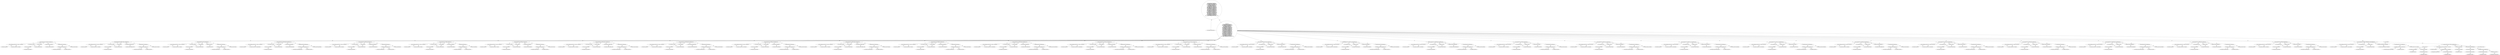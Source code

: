 digraph "HandlerFactory#?" {
0 [label="2:CtVirtualElement@HandlerFactory" shape=ellipse]
1 [label="3:CtExecutableReferenceImpl@register(<unknown>,java.lang.Class)" shape=ellipse]
2 [label="3:CtTypeReferenceImpl@null" shape=ellipse]
3 [label="3:CtTypeReferenceImpl@Class<CaseHandler>" shape=ellipse]
4 [label="3:CtVirtualElement@register" shape=ellipse]
5 [label="3:CtTypeAccessImpl@PlaceHold" shape=ellipse]
6 [label="3:CtTypeReferenceImpl@PlaceHold" shape=ellipse]
7 [label="3:CtThisAccessImpl@" shape=ellipse]
8 [label="3:CtTypeReferenceImpl@PlaceHold" shape=ellipse]
9 [label="3:CtTypeAccessImpl@CASE_GROUP" shape=ellipse]
10 [label="3:CtTypeReferenceImpl@CASE_GROUP" shape=ellipse]
11 [label="3:CtFieldReferenceImpl@CaseHandler.class" shape=ellipse]
12 [label="3:CtTypeReferenceImpl@CaseHandler" shape=ellipse]
13 [label="3:CtTypeReferenceImpl@Class" shape=ellipse]
14 [label="3:CtFieldReadImpl@CaseHandler.class" shape=ellipse]
15 [label="3:CtTypeAccessImpl@CaseHandler" shape=ellipse]
16 [label="3:CtInvocationImpl@register(CASE_GROUP, CaseHandler.class)" shape=ellipse]
17 [label="4:CtExecutableReferenceImpl@register(<unknown>,java.lang.Class)" shape=ellipse]
18 [label="4:CtTypeReferenceImpl@null" shape=ellipse]
19 [label="4:CtTypeReferenceImpl@Class<SwitchHandler>" shape=ellipse]
20 [label="4:CtVirtualElement@register" shape=ellipse]
21 [label="4:CtTypeAccessImpl@PlaceHold" shape=ellipse]
22 [label="4:CtTypeReferenceImpl@PlaceHold" shape=ellipse]
23 [label="4:CtThisAccessImpl@" shape=ellipse]
24 [label="4:CtTypeReferenceImpl@PlaceHold" shape=ellipse]
25 [label="4:CtTypeAccessImpl@LITERAL_SWITCH" shape=ellipse]
26 [label="4:CtTypeReferenceImpl@LITERAL_SWITCH" shape=ellipse]
27 [label="4:CtFieldReferenceImpl@SwitchHandler.class" shape=ellipse]
28 [label="4:CtTypeReferenceImpl@SwitchHandler" shape=ellipse]
29 [label="4:CtTypeReferenceImpl@Class" shape=ellipse]
30 [label="4:CtFieldReadImpl@SwitchHandler.class" shape=ellipse]
31 [label="4:CtTypeAccessImpl@SwitchHandler" shape=ellipse]
32 [label="4:CtInvocationImpl@register(LITERAL_SWITCH, SwitchHandler.class)" shape=ellipse]
33 [label="5:CtExecutableReferenceImpl@register(<unknown>,java.lang.Class)" shape=ellipse]
34 [label="5:CtTypeReferenceImpl@null" shape=ellipse]
35 [label="5:CtTypeReferenceImpl@Class<SlistHandler>" shape=ellipse]
36 [label="5:CtVirtualElement@register" shape=ellipse]
37 [label="5:CtTypeAccessImpl@PlaceHold" shape=ellipse]
38 [label="5:CtTypeReferenceImpl@PlaceHold" shape=ellipse]
39 [label="5:CtThisAccessImpl@" shape=ellipse]
40 [label="5:CtTypeReferenceImpl@PlaceHold" shape=ellipse]
41 [label="5:CtTypeAccessImpl@SLIST" shape=ellipse]
42 [label="5:CtTypeReferenceImpl@SLIST" shape=ellipse]
43 [label="5:CtFieldReferenceImpl@SlistHandler.class" shape=ellipse]
44 [label="5:CtTypeReferenceImpl@SlistHandler" shape=ellipse]
45 [label="5:CtTypeReferenceImpl@Class" shape=ellipse]
46 [label="5:CtFieldReadImpl@SlistHandler.class" shape=ellipse]
47 [label="5:CtTypeAccessImpl@SlistHandler" shape=ellipse]
48 [label="5:CtInvocationImpl@register(SLIST, SlistHandler.class)" shape=ellipse]
49 [label="6:CtExecutableReferenceImpl@register(<unknown>,java.lang.Class)" shape=ellipse]
50 [label="6:CtTypeReferenceImpl@null" shape=ellipse]
51 [label="6:CtTypeReferenceImpl@Class<PackageDefHandler>" shape=ellipse]
52 [label="6:CtVirtualElement@register" shape=ellipse]
53 [label="6:CtTypeAccessImpl@PlaceHold" shape=ellipse]
54 [label="6:CtTypeReferenceImpl@PlaceHold" shape=ellipse]
55 [label="6:CtThisAccessImpl@" shape=ellipse]
56 [label="6:CtTypeReferenceImpl@PlaceHold" shape=ellipse]
57 [label="6:CtTypeAccessImpl@PACKAGE_DEF" shape=ellipse]
58 [label="6:CtTypeReferenceImpl@PACKAGE_DEF" shape=ellipse]
59 [label="6:CtFieldReferenceImpl@PackageDefHandler.class" shape=ellipse]
60 [label="6:CtTypeReferenceImpl@PackageDefHandler" shape=ellipse]
61 [label="6:CtTypeReferenceImpl@Class" shape=ellipse]
62 [label="6:CtFieldReadImpl@PackageDefHandler.class" shape=ellipse]
63 [label="6:CtTypeAccessImpl@PackageDefHandler" shape=ellipse]
64 [label="6:CtInvocationImpl@register(PACKAGE_DEF, PackageDefHandler.class)" shape=ellipse]
65 [label="7:CtExecutableReferenceImpl@register(<unknown>,java.lang.Class)" shape=ellipse]
66 [label="7:CtTypeReferenceImpl@null" shape=ellipse]
67 [label="7:CtTypeReferenceImpl@Class<ElseHandler>" shape=ellipse]
68 [label="7:CtVirtualElement@register" shape=ellipse]
69 [label="7:CtTypeAccessImpl@PlaceHold" shape=ellipse]
70 [label="7:CtTypeReferenceImpl@PlaceHold" shape=ellipse]
71 [label="7:CtThisAccessImpl@" shape=ellipse]
72 [label="7:CtTypeReferenceImpl@PlaceHold" shape=ellipse]
73 [label="7:CtTypeAccessImpl@LITERAL_ELSE" shape=ellipse]
74 [label="7:CtTypeReferenceImpl@LITERAL_ELSE" shape=ellipse]
75 [label="7:CtFieldReferenceImpl@ElseHandler.class" shape=ellipse]
76 [label="7:CtTypeReferenceImpl@ElseHandler" shape=ellipse]
77 [label="7:CtTypeReferenceImpl@Class" shape=ellipse]
78 [label="7:CtFieldReadImpl@ElseHandler.class" shape=ellipse]
79 [label="7:CtTypeAccessImpl@ElseHandler" shape=ellipse]
80 [label="7:CtInvocationImpl@register(LITERAL_ELSE, ElseHandler.class)" shape=ellipse]
81 [label="8:CtExecutableReferenceImpl@register(<unknown>,java.lang.Class)" shape=ellipse]
82 [label="8:CtTypeReferenceImpl@null" shape=ellipse]
83 [label="8:CtTypeReferenceImpl@Class<IfHandler>" shape=ellipse]
84 [label="8:CtVirtualElement@register" shape=ellipse]
85 [label="8:CtTypeAccessImpl@PlaceHold" shape=ellipse]
86 [label="8:CtTypeReferenceImpl@PlaceHold" shape=ellipse]
87 [label="8:CtThisAccessImpl@" shape=ellipse]
88 [label="8:CtTypeReferenceImpl@PlaceHold" shape=ellipse]
89 [label="8:CtTypeAccessImpl@LITERAL_IF" shape=ellipse]
90 [label="8:CtTypeReferenceImpl@LITERAL_IF" shape=ellipse]
91 [label="8:CtFieldReferenceImpl@IfHandler.class" shape=ellipse]
92 [label="8:CtTypeReferenceImpl@IfHandler" shape=ellipse]
93 [label="8:CtTypeReferenceImpl@Class" shape=ellipse]
94 [label="8:CtFieldReadImpl@IfHandler.class" shape=ellipse]
95 [label="8:CtTypeAccessImpl@IfHandler" shape=ellipse]
96 [label="8:CtInvocationImpl@register(LITERAL_IF, IfHandler.class)" shape=ellipse]
97 [label="9:CtExecutableReferenceImpl@register(<unknown>,java.lang.Class)" shape=ellipse]
98 [label="9:CtTypeReferenceImpl@null" shape=ellipse]
99 [label="9:CtTypeReferenceImpl@Class<TryHandler>" shape=ellipse]
100 [label="9:CtVirtualElement@register" shape=ellipse]
101 [label="9:CtTypeAccessImpl@PlaceHold" shape=ellipse]
102 [label="9:CtTypeReferenceImpl@PlaceHold" shape=ellipse]
103 [label="9:CtThisAccessImpl@" shape=ellipse]
104 [label="9:CtTypeReferenceImpl@PlaceHold" shape=ellipse]
105 [label="9:CtTypeAccessImpl@LITERAL_TRY" shape=ellipse]
106 [label="9:CtTypeReferenceImpl@LITERAL_TRY" shape=ellipse]
107 [label="9:CtFieldReferenceImpl@TryHandler.class" shape=ellipse]
108 [label="9:CtTypeReferenceImpl@TryHandler" shape=ellipse]
109 [label="9:CtTypeReferenceImpl@Class" shape=ellipse]
110 [label="9:CtFieldReadImpl@TryHandler.class" shape=ellipse]
111 [label="9:CtTypeAccessImpl@TryHandler" shape=ellipse]
112 [label="9:CtInvocationImpl@register(LITERAL_TRY, TryHandler.class)" shape=ellipse]
113 [label="10:CtExecutableReferenceImpl@register(<unknown>,java.lang.Class)" shape=ellipse]
114 [label="10:CtTypeReferenceImpl@null" shape=ellipse]
115 [label="10:CtTypeReferenceImpl@Class<CatchHandler>" shape=ellipse]
116 [label="10:CtVirtualElement@register" shape=ellipse]
117 [label="10:CtTypeAccessImpl@PlaceHold" shape=ellipse]
118 [label="10:CtTypeReferenceImpl@PlaceHold" shape=ellipse]
119 [label="10:CtThisAccessImpl@" shape=ellipse]
120 [label="10:CtTypeReferenceImpl@PlaceHold" shape=ellipse]
121 [label="10:CtTypeAccessImpl@LITERAL_CATCH" shape=ellipse]
122 [label="10:CtTypeReferenceImpl@LITERAL_CATCH" shape=ellipse]
123 [label="10:CtFieldReferenceImpl@CatchHandler.class" shape=ellipse]
124 [label="10:CtTypeReferenceImpl@CatchHandler" shape=ellipse]
125 [label="10:CtTypeReferenceImpl@Class" shape=ellipse]
126 [label="10:CtFieldReadImpl@CatchHandler.class" shape=ellipse]
127 [label="10:CtTypeAccessImpl@CatchHandler" shape=ellipse]
128 [label="10:CtInvocationImpl@register(LITERAL_CATCH, CatchHandler.class)" shape=ellipse]
129 [label="11:CtExecutableReferenceImpl@register(<unknown>,java.lang.Class)" shape=ellipse]
130 [label="11:CtTypeReferenceImpl@null" shape=ellipse]
131 [label="11:CtTypeReferenceImpl@Class<FinallyHandler>" shape=ellipse]
132 [label="11:CtVirtualElement@register" shape=ellipse]
133 [label="11:CtTypeAccessImpl@PlaceHold" shape=ellipse]
134 [label="11:CtTypeReferenceImpl@PlaceHold" shape=ellipse]
135 [label="11:CtThisAccessImpl@" shape=ellipse]
136 [label="11:CtTypeReferenceImpl@PlaceHold" shape=ellipse]
137 [label="11:CtTypeAccessImpl@LITERAL_FINALLY" shape=ellipse]
138 [label="11:CtTypeReferenceImpl@LITERAL_FINALLY" shape=ellipse]
139 [label="11:CtFieldReferenceImpl@FinallyHandler.class" shape=ellipse]
140 [label="11:CtTypeReferenceImpl@FinallyHandler" shape=ellipse]
141 [label="11:CtTypeReferenceImpl@Class" shape=ellipse]
142 [label="11:CtFieldReadImpl@FinallyHandler.class" shape=ellipse]
143 [label="11:CtTypeAccessImpl@FinallyHandler" shape=ellipse]
144 [label="11:CtInvocationImpl@register(LITERAL_FINALLY, FinallyHandler.class)" shape=ellipse]
145 [label="12:CtExecutableReferenceImpl@register(<unknown>,java.lang.Class)" shape=ellipse]
146 [label="12:CtTypeReferenceImpl@null" shape=ellipse]
147 [label="12:CtTypeReferenceImpl@Class<DoWhileHandler>" shape=ellipse]
148 [label="12:CtVirtualElement@register" shape=ellipse]
149 [label="12:CtTypeAccessImpl@PlaceHold" shape=ellipse]
150 [label="12:CtTypeReferenceImpl@PlaceHold" shape=ellipse]
151 [label="12:CtThisAccessImpl@" shape=ellipse]
152 [label="12:CtTypeReferenceImpl@PlaceHold" shape=ellipse]
153 [label="12:CtTypeAccessImpl@LITERAL_DO" shape=ellipse]
154 [label="12:CtTypeReferenceImpl@LITERAL_DO" shape=ellipse]
155 [label="12:CtFieldReferenceImpl@DoWhileHandler.class" shape=ellipse]
156 [label="12:CtTypeReferenceImpl@DoWhileHandler" shape=ellipse]
157 [label="12:CtTypeReferenceImpl@Class" shape=ellipse]
158 [label="12:CtFieldReadImpl@DoWhileHandler.class" shape=ellipse]
159 [label="12:CtTypeAccessImpl@DoWhileHandler" shape=ellipse]
160 [label="12:CtInvocationImpl@register(LITERAL_DO, DoWhileHandler.class)" shape=ellipse]
161 [label="13:CtExecutableReferenceImpl@register(<unknown>,java.lang.Class)" shape=ellipse]
162 [label="13:CtTypeReferenceImpl@null" shape=ellipse]
163 [label="13:CtTypeReferenceImpl@Class<WhileHandler>" shape=ellipse]
164 [label="13:CtVirtualElement@register" shape=ellipse]
165 [label="13:CtTypeAccessImpl@PlaceHold" shape=ellipse]
166 [label="13:CtTypeReferenceImpl@PlaceHold" shape=ellipse]
167 [label="13:CtThisAccessImpl@" shape=ellipse]
168 [label="13:CtTypeReferenceImpl@PlaceHold" shape=ellipse]
169 [label="13:CtTypeAccessImpl@LITERAL_WHILE" shape=ellipse]
170 [label="13:CtTypeReferenceImpl@LITERAL_WHILE" shape=ellipse]
171 [label="13:CtFieldReferenceImpl@WhileHandler.class" shape=ellipse]
172 [label="13:CtTypeReferenceImpl@WhileHandler" shape=ellipse]
173 [label="13:CtTypeReferenceImpl@Class" shape=ellipse]
174 [label="13:CtFieldReadImpl@WhileHandler.class" shape=ellipse]
175 [label="13:CtTypeAccessImpl@WhileHandler" shape=ellipse]
176 [label="13:CtInvocationImpl@register(LITERAL_WHILE, WhileHandler.class)" shape=ellipse]
177 [label="14:CtExecutableReferenceImpl@register(<unknown>,java.lang.Class)" shape=ellipse]
178 [label="14:CtTypeReferenceImpl@null" shape=ellipse]
179 [label="14:CtTypeReferenceImpl@Class<ForHandler>" shape=ellipse]
180 [label="14:CtVirtualElement@register" shape=ellipse]
181 [label="14:CtTypeAccessImpl@PlaceHold" shape=ellipse]
182 [label="14:CtTypeReferenceImpl@PlaceHold" shape=ellipse]
183 [label="14:CtThisAccessImpl@" shape=ellipse]
184 [label="14:CtTypeReferenceImpl@PlaceHold" shape=ellipse]
185 [label="14:CtTypeAccessImpl@LITERAL_FOR" shape=ellipse]
186 [label="14:CtTypeReferenceImpl@LITERAL_FOR" shape=ellipse]
187 [label="14:CtFieldReferenceImpl@ForHandler.class" shape=ellipse]
188 [label="14:CtTypeReferenceImpl@ForHandler" shape=ellipse]
189 [label="14:CtTypeReferenceImpl@Class" shape=ellipse]
190 [label="14:CtFieldReadImpl@ForHandler.class" shape=ellipse]
191 [label="14:CtTypeAccessImpl@ForHandler" shape=ellipse]
192 [label="14:CtInvocationImpl@register(LITERAL_FOR, ForHandler.class)" shape=ellipse]
193 [label="15:CtExecutableReferenceImpl@register(<unknown>,java.lang.Class)" shape=ellipse]
194 [label="15:CtTypeReferenceImpl@null" shape=ellipse]
195 [label="15:CtTypeReferenceImpl@Class<MethodDefHandler>" shape=ellipse]
196 [label="15:CtVirtualElement@register" shape=ellipse]
197 [label="15:CtTypeAccessImpl@PlaceHold" shape=ellipse]
198 [label="15:CtTypeReferenceImpl@PlaceHold" shape=ellipse]
199 [label="15:CtThisAccessImpl@" shape=ellipse]
200 [label="15:CtTypeReferenceImpl@PlaceHold" shape=ellipse]
201 [label="15:CtTypeAccessImpl@METHOD_DEF" shape=ellipse]
202 [label="15:CtTypeReferenceImpl@METHOD_DEF" shape=ellipse]
203 [label="15:CtFieldReferenceImpl@MethodDefHandler.class" shape=ellipse]
204 [label="15:CtTypeReferenceImpl@MethodDefHandler" shape=ellipse]
205 [label="15:CtTypeReferenceImpl@Class" shape=ellipse]
206 [label="15:CtFieldReadImpl@MethodDefHandler.class" shape=ellipse]
207 [label="15:CtTypeAccessImpl@MethodDefHandler" shape=ellipse]
208 [label="15:CtInvocationImpl@register(METHOD_DEF, MethodDefHandler.class)" shape=ellipse]
209 [label="16:CtExecutableReferenceImpl@register(<unknown>,java.lang.Class)" shape=ellipse]
210 [label="16:CtTypeReferenceImpl@null" shape=ellipse]
211 [label="16:CtTypeReferenceImpl@Class<MethodDefHandler>" shape=ellipse]
212 [label="16:CtVirtualElement@register" shape=ellipse]
213 [label="16:CtTypeAccessImpl@PlaceHold" shape=ellipse]
214 [label="16:CtTypeReferenceImpl@PlaceHold" shape=ellipse]
215 [label="16:CtThisAccessImpl@" shape=ellipse]
216 [label="16:CtTypeReferenceImpl@PlaceHold" shape=ellipse]
217 [label="16:CtTypeAccessImpl@CTOR_DEF" shape=ellipse]
218 [label="16:CtTypeReferenceImpl@CTOR_DEF" shape=ellipse]
219 [label="16:CtFieldReferenceImpl@MethodDefHandler.class" shape=ellipse]
220 [label="16:CtTypeReferenceImpl@MethodDefHandler" shape=ellipse]
221 [label="16:CtTypeReferenceImpl@Class" shape=ellipse]
222 [label="16:CtFieldReadImpl@MethodDefHandler.class" shape=ellipse]
223 [label="16:CtTypeAccessImpl@MethodDefHandler" shape=ellipse]
224 [label="16:CtInvocationImpl@register(CTOR_DEF, MethodDefHandler.class)" shape=ellipse]
225 [label="17:CtExecutableReferenceImpl@register(<unknown>,java.lang.Class)" shape=ellipse]
226 [label="17:CtTypeReferenceImpl@null" shape=ellipse]
227 [label="17:CtTypeReferenceImpl@Class<ClassDefHandler>" shape=ellipse]
228 [label="17:CtVirtualElement@register" shape=ellipse]
229 [label="17:CtTypeAccessImpl@PlaceHold" shape=ellipse]
230 [label="17:CtTypeReferenceImpl@PlaceHold" shape=ellipse]
231 [label="17:CtThisAccessImpl@" shape=ellipse]
232 [label="17:CtTypeReferenceImpl@PlaceHold" shape=ellipse]
233 [label="17:CtTypeAccessImpl@CLASS_DEF" shape=ellipse]
234 [label="17:CtTypeReferenceImpl@CLASS_DEF" shape=ellipse]
235 [label="17:CtFieldReferenceImpl@ClassDefHandler.class" shape=ellipse]
236 [label="17:CtTypeReferenceImpl@ClassDefHandler" shape=ellipse]
237 [label="17:CtTypeReferenceImpl@Class" shape=ellipse]
238 [label="17:CtFieldReadImpl@ClassDefHandler.class" shape=ellipse]
239 [label="17:CtTypeAccessImpl@ClassDefHandler" shape=ellipse]
240 [label="17:CtInvocationImpl@register(CLASS_DEF, ClassDefHandler.class)" shape=ellipse]
241 [label="18:CtExecutableReferenceImpl@register(<unknown>,java.lang.Class)" shape=ellipse]
242 [label="18:CtTypeReferenceImpl@null" shape=ellipse]
243 [label="18:CtTypeReferenceImpl@Class<ClassDefHandler>" shape=ellipse]
244 [label="18:CtVirtualElement@register" shape=ellipse]
245 [label="18:CtTypeAccessImpl@PlaceHold" shape=ellipse]
246 [label="18:CtTypeReferenceImpl@PlaceHold" shape=ellipse]
247 [label="18:CtThisAccessImpl@" shape=ellipse]
248 [label="18:CtTypeReferenceImpl@PlaceHold" shape=ellipse]
249 [label="18:CtTypeAccessImpl@ENUM_DEF" shape=ellipse]
250 [label="18:CtTypeReferenceImpl@ENUM_DEF" shape=ellipse]
251 [label="18:CtFieldReferenceImpl@ClassDefHandler.class" shape=ellipse]
252 [label="18:CtTypeReferenceImpl@ClassDefHandler" shape=ellipse]
253 [label="18:CtTypeReferenceImpl@Class" shape=ellipse]
254 [label="18:CtFieldReadImpl@ClassDefHandler.class" shape=ellipse]
255 [label="18:CtTypeAccessImpl@ClassDefHandler" shape=ellipse]
256 [label="18:CtInvocationImpl@register(ENUM_DEF, ClassDefHandler.class)" shape=ellipse]
257 [label="19:CtExecutableReferenceImpl@register(<unknown>,java.lang.Class)" shape=ellipse]
258 [label="19:CtTypeReferenceImpl@null" shape=ellipse]
259 [label="19:CtTypeReferenceImpl@Class<ObjectBlockHandler>" shape=ellipse]
260 [label="19:CtVirtualElement@register" shape=ellipse]
261 [label="19:CtTypeAccessImpl@PlaceHold" shape=ellipse]
262 [label="19:CtTypeReferenceImpl@PlaceHold" shape=ellipse]
263 [label="19:CtThisAccessImpl@" shape=ellipse]
264 [label="19:CtTypeReferenceImpl@PlaceHold" shape=ellipse]
265 [label="19:CtTypeAccessImpl@OBJBLOCK" shape=ellipse]
266 [label="19:CtTypeReferenceImpl@OBJBLOCK" shape=ellipse]
267 [label="19:CtFieldReferenceImpl@ObjectBlockHandler.class" shape=ellipse]
268 [label="19:CtTypeReferenceImpl@ObjectBlockHandler" shape=ellipse]
269 [label="19:CtTypeReferenceImpl@Class" shape=ellipse]
270 [label="19:CtFieldReadImpl@ObjectBlockHandler.class" shape=ellipse]
271 [label="19:CtTypeAccessImpl@ObjectBlockHandler" shape=ellipse]
272 [label="19:CtInvocationImpl@register(OBJBLOCK, ObjectBlockHandler.class)" shape=ellipse]
273 [label="20:CtExecutableReferenceImpl@register(<unknown>,java.lang.Class)" shape=ellipse]
274 [label="20:CtTypeReferenceImpl@null" shape=ellipse]
275 [label="20:CtTypeReferenceImpl@Class<ClassDefHandler>" shape=ellipse]
276 [label="20:CtVirtualElement@register" shape=ellipse]
277 [label="20:CtTypeAccessImpl@PlaceHold" shape=ellipse]
278 [label="20:CtTypeReferenceImpl@PlaceHold" shape=ellipse]
279 [label="20:CtThisAccessImpl@" shape=ellipse]
280 [label="20:CtTypeReferenceImpl@PlaceHold" shape=ellipse]
281 [label="20:CtTypeAccessImpl@INTERFACE_DEF" shape=ellipse]
282 [label="20:CtTypeReferenceImpl@INTERFACE_DEF" shape=ellipse]
283 [label="20:CtFieldReferenceImpl@ClassDefHandler.class" shape=ellipse]
284 [label="20:CtTypeReferenceImpl@ClassDefHandler" shape=ellipse]
285 [label="20:CtTypeReferenceImpl@Class" shape=ellipse]
286 [label="20:CtFieldReadImpl@ClassDefHandler.class" shape=ellipse]
287 [label="20:CtTypeAccessImpl@ClassDefHandler" shape=ellipse]
288 [label="20:CtInvocationImpl@register(INTERFACE_DEF, ClassDefHandler.class)" shape=ellipse]
289 [label="21:CtExecutableReferenceImpl@register(<unknown>,java.lang.Class)" shape=ellipse]
290 [label="21:CtTypeReferenceImpl@null" shape=ellipse]
291 [label="21:CtTypeReferenceImpl@Class<ImportHandler>" shape=ellipse]
292 [label="21:CtVirtualElement@register" shape=ellipse]
293 [label="21:CtTypeAccessImpl@PlaceHold" shape=ellipse]
294 [label="21:CtTypeReferenceImpl@PlaceHold" shape=ellipse]
295 [label="21:CtThisAccessImpl@" shape=ellipse]
296 [label="21:CtTypeReferenceImpl@PlaceHold" shape=ellipse]
297 [label="21:CtTypeAccessImpl@IMPORT" shape=ellipse]
298 [label="21:CtTypeReferenceImpl@IMPORT" shape=ellipse]
299 [label="21:CtFieldReferenceImpl@ImportHandler.class" shape=ellipse]
300 [label="21:CtTypeReferenceImpl@ImportHandler" shape=ellipse]
301 [label="21:CtTypeReferenceImpl@Class" shape=ellipse]
302 [label="21:CtFieldReadImpl@ImportHandler.class" shape=ellipse]
303 [label="21:CtTypeAccessImpl@ImportHandler" shape=ellipse]
304 [label="21:CtInvocationImpl@register(IMPORT, ImportHandler.class)" shape=ellipse]
305 [label="22:CtExecutableReferenceImpl@register(<unknown>,java.lang.Class)" shape=ellipse]
306 [label="22:CtTypeReferenceImpl@null" shape=ellipse]
307 [label="22:CtTypeReferenceImpl@Class<ArrayInitHandler>" shape=ellipse]
308 [label="22:CtVirtualElement@register" shape=ellipse]
309 [label="22:CtTypeAccessImpl@PlaceHold" shape=ellipse]
310 [label="22:CtTypeReferenceImpl@PlaceHold" shape=ellipse]
311 [label="22:CtThisAccessImpl@" shape=ellipse]
312 [label="22:CtTypeReferenceImpl@PlaceHold" shape=ellipse]
313 [label="22:CtTypeAccessImpl@ARRAY_INIT" shape=ellipse]
314 [label="22:CtTypeReferenceImpl@ARRAY_INIT" shape=ellipse]
315 [label="22:CtFieldReferenceImpl@ArrayInitHandler.class" shape=ellipse]
316 [label="22:CtTypeReferenceImpl@ArrayInitHandler" shape=ellipse]
317 [label="22:CtTypeReferenceImpl@Class" shape=ellipse]
318 [label="22:CtFieldReadImpl@ArrayInitHandler.class" shape=ellipse]
319 [label="22:CtTypeAccessImpl@ArrayInitHandler" shape=ellipse]
320 [label="22:CtInvocationImpl@register(ARRAY_INIT, ArrayInitHandler.class)" shape=ellipse]
321 [label="23:CtExecutableReferenceImpl@register(<unknown>,java.lang.Class)" shape=ellipse]
322 [label="23:CtTypeReferenceImpl@null" shape=ellipse]
323 [label="23:CtTypeReferenceImpl@Class<MethodCallHandler>" shape=ellipse]
324 [label="23:CtVirtualElement@register" shape=ellipse]
325 [label="23:CtTypeAccessImpl@PlaceHold" shape=ellipse]
326 [label="23:CtTypeReferenceImpl@PlaceHold" shape=ellipse]
327 [label="23:CtThisAccessImpl@" shape=ellipse]
328 [label="23:CtTypeReferenceImpl@PlaceHold" shape=ellipse]
329 [label="23:CtTypeAccessImpl@METHOD_CALL" shape=ellipse]
330 [label="23:CtTypeReferenceImpl@METHOD_CALL" shape=ellipse]
331 [label="23:CtFieldReferenceImpl@MethodCallHandler.class" shape=ellipse]
332 [label="23:CtTypeReferenceImpl@MethodCallHandler" shape=ellipse]
333 [label="23:CtTypeReferenceImpl@Class" shape=ellipse]
334 [label="23:CtFieldReadImpl@MethodCallHandler.class" shape=ellipse]
335 [label="23:CtTypeAccessImpl@MethodCallHandler" shape=ellipse]
336 [label="23:CtInvocationImpl@register(METHOD_CALL, MethodCallHandler.class)" shape=ellipse]
337 [label="24:CtExecutableReferenceImpl@register(<unknown>,java.lang.Class)" shape=ellipse]
338 [label="24:CtTypeReferenceImpl@null" shape=ellipse]
339 [label="24:CtTypeReferenceImpl@Class<MethodCallHandler>" shape=ellipse]
340 [label="24:CtVirtualElement@register" shape=ellipse]
341 [label="24:CtTypeAccessImpl@PlaceHold" shape=ellipse]
342 [label="24:CtTypeReferenceImpl@PlaceHold" shape=ellipse]
343 [label="24:CtThisAccessImpl@" shape=ellipse]
344 [label="24:CtTypeReferenceImpl@PlaceHold" shape=ellipse]
345 [label="24:CtTypeAccessImpl@CTOR_CALL" shape=ellipse]
346 [label="24:CtTypeReferenceImpl@CTOR_CALL" shape=ellipse]
347 [label="24:CtFieldReferenceImpl@MethodCallHandler.class" shape=ellipse]
348 [label="24:CtTypeReferenceImpl@MethodCallHandler" shape=ellipse]
349 [label="24:CtTypeReferenceImpl@Class" shape=ellipse]
350 [label="24:CtFieldReadImpl@MethodCallHandler.class" shape=ellipse]
351 [label="24:CtTypeAccessImpl@MethodCallHandler" shape=ellipse]
352 [label="24:CtInvocationImpl@register(CTOR_CALL, MethodCallHandler.class)" shape=ellipse]
353 [label="25:CtExecutableReferenceImpl@register(<unknown>,java.lang.Class)" shape=ellipse]
354 [label="25:CtTypeReferenceImpl@null" shape=ellipse]
355 [label="25:CtTypeReferenceImpl@Class<LabelHandler>" shape=ellipse]
356 [label="25:CtVirtualElement@register" shape=ellipse]
357 [label="25:CtTypeAccessImpl@PlaceHold" shape=ellipse]
358 [label="25:CtTypeReferenceImpl@PlaceHold" shape=ellipse]
359 [label="25:CtThisAccessImpl@" shape=ellipse]
360 [label="25:CtTypeReferenceImpl@PlaceHold" shape=ellipse]
361 [label="25:CtTypeAccessImpl@LABELED_STAT" shape=ellipse]
362 [label="25:CtTypeReferenceImpl@LABELED_STAT" shape=ellipse]
363 [label="25:CtFieldReferenceImpl@LabelHandler.class" shape=ellipse]
364 [label="25:CtTypeReferenceImpl@LabelHandler" shape=ellipse]
365 [label="25:CtTypeReferenceImpl@Class" shape=ellipse]
366 [label="25:CtFieldReadImpl@LabelHandler.class" shape=ellipse]
367 [label="25:CtTypeAccessImpl@LabelHandler" shape=ellipse]
368 [label="25:CtInvocationImpl@register(LABELED_STAT, LabelHandler.class)" shape=ellipse]
369 [label="26:CtExecutableReferenceImpl@register(<unknown>,java.lang.Class)" shape=ellipse]
370 [label="26:CtTypeReferenceImpl@null" shape=ellipse]
371 [label="26:CtTypeReferenceImpl@Class<StaticInitHandler>" shape=ellipse]
372 [label="26:CtVirtualElement@register" shape=ellipse]
373 [label="26:CtTypeAccessImpl@PlaceHold" shape=ellipse]
374 [label="26:CtTypeReferenceImpl@PlaceHold" shape=ellipse]
375 [label="26:CtThisAccessImpl@" shape=ellipse]
376 [label="26:CtTypeReferenceImpl@PlaceHold" shape=ellipse]
377 [label="26:CtTypeAccessImpl@STATIC_INIT" shape=ellipse]
378 [label="26:CtTypeReferenceImpl@STATIC_INIT" shape=ellipse]
379 [label="26:CtFieldReferenceImpl@StaticInitHandler.class" shape=ellipse]
380 [label="26:CtTypeReferenceImpl@StaticInitHandler" shape=ellipse]
381 [label="26:CtTypeReferenceImpl@Class" shape=ellipse]
382 [label="26:CtFieldReadImpl@StaticInitHandler.class" shape=ellipse]
383 [label="26:CtTypeAccessImpl@StaticInitHandler" shape=ellipse]
384 [label="26:CtInvocationImpl@register(STATIC_INIT, StaticInitHandler.class)" shape=ellipse]
385 [label="27:CtExecutableReferenceImpl@register(<unknown>,java.lang.Class)" shape=ellipse]
386 [label="27:CtTypeReferenceImpl@null" shape=ellipse]
387 [label="27:CtTypeReferenceImpl@Class<SlistHandler>" shape=ellipse]
388 [label="27:CtVirtualElement@register" shape=ellipse]
389 [label="27:CtTypeAccessImpl@PlaceHold" shape=ellipse]
390 [label="27:CtTypeReferenceImpl@PlaceHold" shape=ellipse]
391 [label="27:CtThisAccessImpl@" shape=ellipse]
392 [label="27:CtTypeReferenceImpl@PlaceHold" shape=ellipse]
393 [label="27:CtTypeAccessImpl@INSTANCE_INIT" shape=ellipse]
394 [label="27:CtTypeReferenceImpl@INSTANCE_INIT" shape=ellipse]
395 [label="27:CtFieldReferenceImpl@SlistHandler.class" shape=ellipse]
396 [label="27:CtTypeReferenceImpl@SlistHandler" shape=ellipse]
397 [label="27:CtTypeReferenceImpl@Class" shape=ellipse]
398 [label="27:CtFieldReadImpl@SlistHandler.class" shape=ellipse]
399 [label="27:CtTypeAccessImpl@SlistHandler" shape=ellipse]
400 [label="27:CtInvocationImpl@register(INSTANCE_INIT, SlistHandler.class)" shape=ellipse]
401 [label="28:CtExecutableReferenceImpl@register(<unknown>,java.lang.Class)" shape=ellipse]
402 [label="28:CtTypeReferenceImpl@null" shape=ellipse]
403 [label="28:CtTypeReferenceImpl@Class<MemberDefHandler>" shape=ellipse]
404 [label="28:CtVirtualElement@register" shape=ellipse]
405 [label="28:CtTypeAccessImpl@PlaceHold" shape=ellipse]
406 [label="28:CtTypeReferenceImpl@PlaceHold" shape=ellipse]
407 [label="28:CtThisAccessImpl@" shape=ellipse]
408 [label="28:CtTypeReferenceImpl@PlaceHold" shape=ellipse]
409 [label="28:CtTypeAccessImpl@VARIABLE_DEF" shape=ellipse]
410 [label="28:CtTypeReferenceImpl@VARIABLE_DEF" shape=ellipse]
411 [label="28:CtFieldReferenceImpl@MemberDefHandler.class" shape=ellipse]
412 [label="28:CtTypeReferenceImpl@MemberDefHandler" shape=ellipse]
413 [label="28:CtTypeReferenceImpl@Class" shape=ellipse]
414 [label="28:CtFieldReadImpl@MemberDefHandler.class" shape=ellipse]
415 [label="28:CtTypeAccessImpl@MemberDefHandler" shape=ellipse]
416 [label="28:CtInvocationImpl@register(VARIABLE_DEF, MemberDefHandler.class)" shape=ellipse]
417 [label="29:CtExecutableReferenceImpl@register(<unknown>,java.lang.Class)" shape=ellipse]
418 [label="29:CtTypeReferenceImpl@null" shape=ellipse]
419 [label="29:CtTypeReferenceImpl@Class<NewHandler>" shape=ellipse]
420 [label="29:CtVirtualElement@register" shape=ellipse]
421 [label="29:CtTypeAccessImpl@PlaceHold" shape=ellipse]
422 [label="29:CtTypeReferenceImpl@PlaceHold" shape=ellipse]
423 [label="29:CtThisAccessImpl@" shape=ellipse]
424 [label="29:CtTypeReferenceImpl@PlaceHold" shape=ellipse]
425 [label="29:CtTypeAccessImpl@LITERAL_NEW" shape=ellipse]
426 [label="29:CtTypeReferenceImpl@LITERAL_NEW" shape=ellipse]
427 [label="29:CtFieldReferenceImpl@NewHandler.class" shape=ellipse]
428 [label="29:CtTypeReferenceImpl@NewHandler" shape=ellipse]
429 [label="29:CtTypeReferenceImpl@Class" shape=ellipse]
430 [label="29:CtFieldReadImpl@NewHandler.class" shape=ellipse]
431 [label="29:CtTypeAccessImpl@NewHandler" shape=ellipse]
432 [label="29:CtInvocationImpl@register(LITERAL_NEW, NewHandler.class)" shape=ellipse]
433 [label="30:CtExecutableReferenceImpl@register(<unknown>,java.lang.Class)" shape=ellipse]
434 [label="30:CtTypeReferenceImpl@null" shape=ellipse]
435 [label="30:CtTypeReferenceImpl@Class<IndexHandler>" shape=ellipse]
436 [label="30:CtVirtualElement@register" shape=ellipse]
437 [label="30:CtTypeAccessImpl@PlaceHold" shape=ellipse]
438 [label="30:CtTypeReferenceImpl@PlaceHold" shape=ellipse]
439 [label="30:CtThisAccessImpl@" shape=ellipse]
440 [label="30:CtTypeReferenceImpl@PlaceHold" shape=ellipse]
441 [label="30:CtTypeAccessImpl@INDEX_OP" shape=ellipse]
442 [label="30:CtTypeReferenceImpl@INDEX_OP" shape=ellipse]
443 [label="30:CtFieldReferenceImpl@IndexHandler.class" shape=ellipse]
444 [label="30:CtTypeReferenceImpl@IndexHandler" shape=ellipse]
445 [label="30:CtTypeReferenceImpl@Class" shape=ellipse]
446 [label="30:CtFieldReadImpl@IndexHandler.class" shape=ellipse]
447 [label="30:CtTypeAccessImpl@IndexHandler" shape=ellipse]
448 [label="30:CtInvocationImpl@register(INDEX_OP, IndexHandler.class)" shape=ellipse]
449 [label="31:CtExecutableReferenceImpl@register(<unknown>,java.lang.Class)" shape=ellipse]
450 [label="31:CtTypeReferenceImpl@null" shape=ellipse]
451 [label="31:CtTypeReferenceImpl@Class<SynchronizedHandler>" shape=ellipse]
452 [label="31:CtVirtualElement@register" shape=ellipse]
453 [label="31:CtTypeAccessImpl@PlaceHold" shape=ellipse]
454 [label="31:CtTypeReferenceImpl@PlaceHold" shape=ellipse]
455 [label="31:CtThisAccessImpl@" shape=ellipse]
456 [label="31:CtTypeReferenceImpl@PlaceHold" shape=ellipse]
457 [label="31:CtTypeAccessImpl@LITERAL_SYNCHRONIZED" shape=ellipse]
458 [label="31:CtTypeReferenceImpl@LITERAL_SYNCHRONIZED" shape=ellipse]
459 [label="31:CtFieldReferenceImpl@SynchronizedHandler.class" shape=ellipse]
460 [label="31:CtTypeReferenceImpl@SynchronizedHandler" shape=ellipse]
461 [label="31:CtTypeReferenceImpl@Class" shape=ellipse]
462 [label="31:CtFieldReadImpl@SynchronizedHandler.class" shape=ellipse]
463 [label="31:CtTypeAccessImpl@SynchronizedHandler" shape=ellipse]
464 [label="31:CtInvocationImpl@register(LITERAL_SYNCHRONIZED, SynchronizedHandler.class)" shape=ellipse]
465 [label="2:CtBlockImpl@\{
    register(CASE_GROUP, CaseHandler.class);
    register(LITERAL_SWITCH, SwitchHandler.class);
    register(SLIST, SlistHandler.class);
    register(PACKAGE_DEF, PackageDefHandler.class);
    register(LITERAL_ELSE, ElseHandler.class);
    register(LITERAL_IF, IfHandler.class);
    register(LITERAL_TRY, TryHandler.class);
    register(LITERAL_CATCH, CatchHandler.class);
    register(LITERAL_FINALLY, FinallyHandler.class);
    register(LITERAL_DO, DoWhileHandler.class);
    register(LITERAL_WHILE, WhileHandler.class);
    register(LITERAL_FOR, ForHandler.class);
    register(METHOD_DEF, MethodDefHandler.class);
    register(CTOR_DEF, MethodDefHandler.class);
    register(CLASS_DEF, ClassDefHandler.class);
    register(ENUM_DEF, ClassDefHandler.class);
    register(OBJBLOCK, ObjectBlockHandler.class);
    register(INTERFACE_DEF, ClassDefHandler.class);
    register(IMPORT, ImportHandler.class);
    register(ARRAY_INIT, ArrayInitHandler.class);
    register(METHOD_CALL, MethodCallHandler.class);
    register(CTOR_CALL, MethodCallHandler.class);
    register(LABELED_STAT, LabelHandler.class);
    register(STATIC_INIT, StaticInitHandler.class);
    register(INSTANCE_INIT, SlistHandler.class);
    register(VARIABLE_DEF, MemberDefHandler.class);
    register(LITERAL_NEW, NewHandler.class);
    register(INDEX_OP, IndexHandler.class);
    register(LITERAL_SYNCHRONIZED, SynchronizedHandler.class);
\}" shape=ellipse]
466 [label="2:CtMethodImpl@public  HandlerFactory() \{
    register(CASE_GROUP, CaseHandler.class);
    register(LITERAL_SWITCH, SwitchHandler.class);
    register(SLIST, SlistHandler.class);
    register(PACKAGE_DEF, PackageDefHandler.class);
    register(LITERAL_ELSE, ElseHandler.class);
    register(LITERAL_IF, IfHandler.class);
    register(LITERAL_TRY, TryHandler.class);
    register(LITERAL_CATCH, CatchHandler.class);
    register(LITERAL_FINALLY, FinallyHandler.class);
    register(LITERAL_DO, DoWhileHandler.class);
    register(LITERAL_WHILE, WhileHandler.class);
    register(LITERAL_FOR, ForHandler.class);
    register(METHOD_DEF, MethodDefHandler.class);
    register(CTOR_DEF, MethodDefHandler.class);
    register(CLASS_DEF, ClassDefHandler.class);
    register(ENUM_DEF, ClassDefHandler.class);
    register(OBJBLOCK, ObjectBlockHandler.class);
    register(INTERFACE_DEF, ClassDefHandler.class);
    register(IMPORT, ImportHandler.class);
    register(ARRAY_INIT, ArrayInitHandler.class);
    register(METHOD_CALL, MethodCallHandler.class);
    register(CTOR_CALL, MethodCallHandler.class);
    register(LABELED_STAT, LabelHandler.class);
    register(STATIC_INIT, StaticInitHandler.class);
    register(INSTANCE_INIT, SlistHandler.class);
    register(VARIABLE_DEF, MemberDefHandler.class);
    register(LITERAL_NEW, NewHandler.class);
    register(INDEX_OP, IndexHandler.class);
    register(LITERAL_SYNCHRONIZED, SynchronizedHandler.class);
\}" shape=ellipse]
467 [label="32:Insert@INSERT" shape=ellipse]
468 [label="32:CtPackageReferenceImpl@" shape=ellipse]
469 [label="32:CtTypeReferenceImpl@PlaceHold" shape=ellipse]
470 [label="32:CtPackageReferenceImpl@" shape=ellipse]
471 [label="32:CtTypeReferenceImpl@PlaceHold" shape=ellipse]
472 [label="32:CtTypeAccessImpl@PlaceHold" shape=ellipse]
473 [label="32:CtThisAccessImpl@" shape=ellipse]
474 [label="32:CtTypeReferenceImpl@null" shape=ellipse]
475 [label="32:CtPackageReferenceImpl@java.lang" shape=ellipse]
476 [label="32:CtPackageReferenceImpl@" shape=ellipse]
477 [label="32:CtTypeReferenceImpl@LambdaHandler" shape=ellipse]
478 [label="32:CtTypeReferenceImpl@Class<LambdaHandler>" shape=ellipse]
479 [label="32:CtExecutableReferenceImpl@register(<unknown>,java.lang.Class)" shape=ellipse]
480 [label="32:CtPackageReferenceImpl@" shape=ellipse]
481 [label="32:CtTypeReferenceImpl@LAMBDA" shape=ellipse]
482 [label="32:CtTypeAccessImpl@LAMBDA" shape=ellipse]
483 [label="32:CtPackageReferenceImpl@" shape=ellipse]
484 [label="32:CtTypeReferenceImpl@LambdaHandler" shape=ellipse]
485 [label="32:CtTypeAccessImpl@LambdaHandler" shape=ellipse]
486 [label="32:CtPackageReferenceImpl@" shape=ellipse]
487 [label="32:CtTypeReferenceImpl@LambdaHandler" shape=ellipse]
488 [label="32:CtPackageReferenceImpl@java.lang" shape=ellipse]
489 [label="32:CtTypeReferenceImpl@Class" shape=ellipse]
490 [label="32:CtFieldReferenceImpl@LambdaHandler.class" shape=ellipse]
491 [label="32:CtFieldReadImpl@LambdaHandler.class" shape=ellipse]
492 [label="32:CtInvocationImpl@register(LAMBDA, LambdaHandler.class)" shape=ellipse]
493 [label="32:CtVirtualElement@register" shape=ellipse]
1 -> 2 [label="AST"];
1 -> 3 [label="AST"];
5 -> 6 [label="AST"];
7 -> 8 [label="AST"];
7 -> 5 [label="AST"];
9 -> 10 [label="AST"];
11 -> 12 [label="AST"];
11 -> 13 [label="AST"];
14 -> 15 [label="AST"];
14 -> 11 [label="AST"];
16 -> 4 [label="AST"];
16 -> 7 [label="AST"];
16 -> 1 [label="AST"];
16 -> 9 [label="AST"];
16 -> 14 [label="AST"];
17 -> 18 [label="AST"];
17 -> 19 [label="AST"];
21 -> 22 [label="AST"];
23 -> 24 [label="AST"];
23 -> 21 [label="AST"];
25 -> 26 [label="AST"];
27 -> 28 [label="AST"];
27 -> 29 [label="AST"];
30 -> 31 [label="AST"];
30 -> 27 [label="AST"];
32 -> 20 [label="AST"];
32 -> 23 [label="AST"];
32 -> 17 [label="AST"];
32 -> 25 [label="AST"];
32 -> 30 [label="AST"];
33 -> 34 [label="AST"];
33 -> 35 [label="AST"];
37 -> 38 [label="AST"];
39 -> 40 [label="AST"];
39 -> 37 [label="AST"];
41 -> 42 [label="AST"];
43 -> 44 [label="AST"];
43 -> 45 [label="AST"];
46 -> 47 [label="AST"];
46 -> 43 [label="AST"];
48 -> 36 [label="AST"];
48 -> 39 [label="AST"];
48 -> 33 [label="AST"];
48 -> 41 [label="AST"];
48 -> 46 [label="AST"];
49 -> 50 [label="AST"];
49 -> 51 [label="AST"];
53 -> 54 [label="AST"];
55 -> 56 [label="AST"];
55 -> 53 [label="AST"];
57 -> 58 [label="AST"];
59 -> 60 [label="AST"];
59 -> 61 [label="AST"];
62 -> 63 [label="AST"];
62 -> 59 [label="AST"];
64 -> 52 [label="AST"];
64 -> 55 [label="AST"];
64 -> 49 [label="AST"];
64 -> 57 [label="AST"];
64 -> 62 [label="AST"];
65 -> 66 [label="AST"];
65 -> 67 [label="AST"];
69 -> 70 [label="AST"];
71 -> 72 [label="AST"];
71 -> 69 [label="AST"];
73 -> 74 [label="AST"];
75 -> 76 [label="AST"];
75 -> 77 [label="AST"];
78 -> 79 [label="AST"];
78 -> 75 [label="AST"];
80 -> 68 [label="AST"];
80 -> 71 [label="AST"];
80 -> 65 [label="AST"];
80 -> 73 [label="AST"];
80 -> 78 [label="AST"];
81 -> 82 [label="AST"];
81 -> 83 [label="AST"];
85 -> 86 [label="AST"];
87 -> 88 [label="AST"];
87 -> 85 [label="AST"];
89 -> 90 [label="AST"];
91 -> 92 [label="AST"];
91 -> 93 [label="AST"];
94 -> 95 [label="AST"];
94 -> 91 [label="AST"];
96 -> 84 [label="AST"];
96 -> 87 [label="AST"];
96 -> 81 [label="AST"];
96 -> 89 [label="AST"];
96 -> 94 [label="AST"];
97 -> 98 [label="AST"];
97 -> 99 [label="AST"];
101 -> 102 [label="AST"];
103 -> 104 [label="AST"];
103 -> 101 [label="AST"];
105 -> 106 [label="AST"];
107 -> 108 [label="AST"];
107 -> 109 [label="AST"];
110 -> 111 [label="AST"];
110 -> 107 [label="AST"];
112 -> 100 [label="AST"];
112 -> 103 [label="AST"];
112 -> 97 [label="AST"];
112 -> 105 [label="AST"];
112 -> 110 [label="AST"];
113 -> 114 [label="AST"];
113 -> 115 [label="AST"];
117 -> 118 [label="AST"];
119 -> 120 [label="AST"];
119 -> 117 [label="AST"];
121 -> 122 [label="AST"];
123 -> 124 [label="AST"];
123 -> 125 [label="AST"];
126 -> 127 [label="AST"];
126 -> 123 [label="AST"];
128 -> 116 [label="AST"];
128 -> 119 [label="AST"];
128 -> 113 [label="AST"];
128 -> 121 [label="AST"];
128 -> 126 [label="AST"];
129 -> 130 [label="AST"];
129 -> 131 [label="AST"];
133 -> 134 [label="AST"];
135 -> 136 [label="AST"];
135 -> 133 [label="AST"];
137 -> 138 [label="AST"];
139 -> 140 [label="AST"];
139 -> 141 [label="AST"];
142 -> 143 [label="AST"];
142 -> 139 [label="AST"];
144 -> 132 [label="AST"];
144 -> 135 [label="AST"];
144 -> 129 [label="AST"];
144 -> 137 [label="AST"];
144 -> 142 [label="AST"];
145 -> 146 [label="AST"];
145 -> 147 [label="AST"];
149 -> 150 [label="AST"];
151 -> 152 [label="AST"];
151 -> 149 [label="AST"];
153 -> 154 [label="AST"];
155 -> 156 [label="AST"];
155 -> 157 [label="AST"];
158 -> 159 [label="AST"];
158 -> 155 [label="AST"];
160 -> 148 [label="AST"];
160 -> 151 [label="AST"];
160 -> 145 [label="AST"];
160 -> 153 [label="AST"];
160 -> 158 [label="AST"];
161 -> 162 [label="AST"];
161 -> 163 [label="AST"];
165 -> 166 [label="AST"];
167 -> 168 [label="AST"];
167 -> 165 [label="AST"];
169 -> 170 [label="AST"];
171 -> 172 [label="AST"];
171 -> 173 [label="AST"];
174 -> 175 [label="AST"];
174 -> 171 [label="AST"];
176 -> 164 [label="AST"];
176 -> 167 [label="AST"];
176 -> 161 [label="AST"];
176 -> 169 [label="AST"];
176 -> 174 [label="AST"];
177 -> 178 [label="AST"];
177 -> 179 [label="AST"];
181 -> 182 [label="AST"];
183 -> 184 [label="AST"];
183 -> 181 [label="AST"];
185 -> 186 [label="AST"];
187 -> 188 [label="AST"];
187 -> 189 [label="AST"];
190 -> 191 [label="AST"];
190 -> 187 [label="AST"];
192 -> 180 [label="AST"];
192 -> 183 [label="AST"];
192 -> 177 [label="AST"];
192 -> 185 [label="AST"];
192 -> 190 [label="AST"];
193 -> 194 [label="AST"];
193 -> 195 [label="AST"];
197 -> 198 [label="AST"];
199 -> 200 [label="AST"];
199 -> 197 [label="AST"];
201 -> 202 [label="AST"];
203 -> 204 [label="AST"];
203 -> 205 [label="AST"];
206 -> 207 [label="AST"];
206 -> 203 [label="AST"];
208 -> 196 [label="AST"];
208 -> 199 [label="AST"];
208 -> 193 [label="AST"];
208 -> 201 [label="AST"];
208 -> 206 [label="AST"];
209 -> 210 [label="AST"];
209 -> 211 [label="AST"];
213 -> 214 [label="AST"];
215 -> 216 [label="AST"];
215 -> 213 [label="AST"];
217 -> 218 [label="AST"];
219 -> 220 [label="AST"];
219 -> 221 [label="AST"];
222 -> 223 [label="AST"];
222 -> 219 [label="AST"];
224 -> 212 [label="AST"];
224 -> 215 [label="AST"];
224 -> 209 [label="AST"];
224 -> 217 [label="AST"];
224 -> 222 [label="AST"];
225 -> 226 [label="AST"];
225 -> 227 [label="AST"];
229 -> 230 [label="AST"];
231 -> 232 [label="AST"];
231 -> 229 [label="AST"];
233 -> 234 [label="AST"];
235 -> 236 [label="AST"];
235 -> 237 [label="AST"];
238 -> 239 [label="AST"];
238 -> 235 [label="AST"];
240 -> 228 [label="AST"];
240 -> 231 [label="AST"];
240 -> 225 [label="AST"];
240 -> 233 [label="AST"];
240 -> 238 [label="AST"];
241 -> 242 [label="AST"];
241 -> 243 [label="AST"];
245 -> 246 [label="AST"];
247 -> 248 [label="AST"];
247 -> 245 [label="AST"];
249 -> 250 [label="AST"];
251 -> 252 [label="AST"];
251 -> 253 [label="AST"];
254 -> 255 [label="AST"];
254 -> 251 [label="AST"];
256 -> 244 [label="AST"];
256 -> 247 [label="AST"];
256 -> 241 [label="AST"];
256 -> 249 [label="AST"];
256 -> 254 [label="AST"];
257 -> 258 [label="AST"];
257 -> 259 [label="AST"];
261 -> 262 [label="AST"];
263 -> 264 [label="AST"];
263 -> 261 [label="AST"];
265 -> 266 [label="AST"];
267 -> 268 [label="AST"];
267 -> 269 [label="AST"];
270 -> 271 [label="AST"];
270 -> 267 [label="AST"];
272 -> 260 [label="AST"];
272 -> 263 [label="AST"];
272 -> 257 [label="AST"];
272 -> 265 [label="AST"];
272 -> 270 [label="AST"];
273 -> 274 [label="AST"];
273 -> 275 [label="AST"];
277 -> 278 [label="AST"];
279 -> 280 [label="AST"];
279 -> 277 [label="AST"];
281 -> 282 [label="AST"];
283 -> 284 [label="AST"];
283 -> 285 [label="AST"];
286 -> 287 [label="AST"];
286 -> 283 [label="AST"];
288 -> 276 [label="AST"];
288 -> 279 [label="AST"];
288 -> 273 [label="AST"];
288 -> 281 [label="AST"];
288 -> 286 [label="AST"];
289 -> 290 [label="AST"];
289 -> 291 [label="AST"];
293 -> 294 [label="AST"];
295 -> 296 [label="AST"];
295 -> 293 [label="AST"];
297 -> 298 [label="AST"];
299 -> 300 [label="AST"];
299 -> 301 [label="AST"];
302 -> 303 [label="AST"];
302 -> 299 [label="AST"];
304 -> 292 [label="AST"];
304 -> 295 [label="AST"];
304 -> 289 [label="AST"];
304 -> 297 [label="AST"];
304 -> 302 [label="AST"];
305 -> 306 [label="AST"];
305 -> 307 [label="AST"];
309 -> 310 [label="AST"];
311 -> 312 [label="AST"];
311 -> 309 [label="AST"];
313 -> 314 [label="AST"];
315 -> 316 [label="AST"];
315 -> 317 [label="AST"];
318 -> 319 [label="AST"];
318 -> 315 [label="AST"];
320 -> 308 [label="AST"];
320 -> 311 [label="AST"];
320 -> 305 [label="AST"];
320 -> 313 [label="AST"];
320 -> 318 [label="AST"];
321 -> 322 [label="AST"];
321 -> 323 [label="AST"];
325 -> 326 [label="AST"];
327 -> 328 [label="AST"];
327 -> 325 [label="AST"];
329 -> 330 [label="AST"];
331 -> 332 [label="AST"];
331 -> 333 [label="AST"];
334 -> 335 [label="AST"];
334 -> 331 [label="AST"];
336 -> 324 [label="AST"];
336 -> 327 [label="AST"];
336 -> 321 [label="AST"];
336 -> 329 [label="AST"];
336 -> 334 [label="AST"];
337 -> 338 [label="AST"];
337 -> 339 [label="AST"];
341 -> 342 [label="AST"];
343 -> 344 [label="AST"];
343 -> 341 [label="AST"];
345 -> 346 [label="AST"];
347 -> 348 [label="AST"];
347 -> 349 [label="AST"];
350 -> 351 [label="AST"];
350 -> 347 [label="AST"];
352 -> 340 [label="AST"];
352 -> 343 [label="AST"];
352 -> 337 [label="AST"];
352 -> 345 [label="AST"];
352 -> 350 [label="AST"];
353 -> 354 [label="AST"];
353 -> 355 [label="AST"];
357 -> 358 [label="AST"];
359 -> 360 [label="AST"];
359 -> 357 [label="AST"];
361 -> 362 [label="AST"];
363 -> 364 [label="AST"];
363 -> 365 [label="AST"];
366 -> 367 [label="AST"];
366 -> 363 [label="AST"];
368 -> 356 [label="AST"];
368 -> 359 [label="AST"];
368 -> 353 [label="AST"];
368 -> 361 [label="AST"];
368 -> 366 [label="AST"];
369 -> 370 [label="AST"];
369 -> 371 [label="AST"];
373 -> 374 [label="AST"];
375 -> 376 [label="AST"];
375 -> 373 [label="AST"];
377 -> 378 [label="AST"];
379 -> 380 [label="AST"];
379 -> 381 [label="AST"];
382 -> 383 [label="AST"];
382 -> 379 [label="AST"];
384 -> 372 [label="AST"];
384 -> 375 [label="AST"];
384 -> 369 [label="AST"];
384 -> 377 [label="AST"];
384 -> 382 [label="AST"];
385 -> 386 [label="AST"];
385 -> 387 [label="AST"];
389 -> 390 [label="AST"];
391 -> 392 [label="AST"];
391 -> 389 [label="AST"];
393 -> 394 [label="AST"];
395 -> 396 [label="AST"];
395 -> 397 [label="AST"];
398 -> 399 [label="AST"];
398 -> 395 [label="AST"];
400 -> 388 [label="AST"];
400 -> 391 [label="AST"];
400 -> 385 [label="AST"];
400 -> 393 [label="AST"];
400 -> 398 [label="AST"];
401 -> 402 [label="AST"];
401 -> 403 [label="AST"];
405 -> 406 [label="AST"];
407 -> 408 [label="AST"];
407 -> 405 [label="AST"];
409 -> 410 [label="AST"];
411 -> 412 [label="AST"];
411 -> 413 [label="AST"];
414 -> 415 [label="AST"];
414 -> 411 [label="AST"];
416 -> 404 [label="AST"];
416 -> 407 [label="AST"];
416 -> 401 [label="AST"];
416 -> 409 [label="AST"];
416 -> 414 [label="AST"];
417 -> 418 [label="AST"];
417 -> 419 [label="AST"];
421 -> 422 [label="AST"];
423 -> 424 [label="AST"];
423 -> 421 [label="AST"];
425 -> 426 [label="AST"];
427 -> 428 [label="AST"];
427 -> 429 [label="AST"];
430 -> 431 [label="AST"];
430 -> 427 [label="AST"];
432 -> 420 [label="AST"];
432 -> 423 [label="AST"];
432 -> 417 [label="AST"];
432 -> 425 [label="AST"];
432 -> 430 [label="AST"];
433 -> 434 [label="AST"];
433 -> 435 [label="AST"];
437 -> 438 [label="AST"];
439 -> 440 [label="AST"];
439 -> 437 [label="AST"];
441 -> 442 [label="AST"];
443 -> 444 [label="AST"];
443 -> 445 [label="AST"];
446 -> 447 [label="AST"];
446 -> 443 [label="AST"];
448 -> 436 [label="AST"];
448 -> 439 [label="AST"];
448 -> 433 [label="AST"];
448 -> 441 [label="AST"];
448 -> 446 [label="AST"];
449 -> 450 [label="AST"];
449 -> 451 [label="AST"];
453 -> 454 [label="AST"];
455 -> 456 [label="AST"];
455 -> 453 [label="AST"];
457 -> 458 [label="AST"];
459 -> 460 [label="AST"];
459 -> 461 [label="AST"];
462 -> 463 [label="AST"];
462 -> 459 [label="AST"];
464 -> 452 [label="AST"];
464 -> 455 [label="AST"];
464 -> 449 [label="AST"];
464 -> 457 [label="AST"];
464 -> 462 [label="AST"];
465 -> 16 [label="AST"];
465 -> 32 [label="AST"];
465 -> 48 [label="AST"];
465 -> 64 [label="AST"];
465 -> 80 [label="AST"];
465 -> 96 [label="AST"];
465 -> 112 [label="AST"];
465 -> 128 [label="AST"];
465 -> 144 [label="AST"];
465 -> 160 [label="AST"];
465 -> 176 [label="AST"];
465 -> 192 [label="AST"];
465 -> 208 [label="AST"];
465 -> 224 [label="AST"];
465 -> 240 [label="AST"];
465 -> 256 [label="AST"];
465 -> 272 [label="AST"];
465 -> 288 [label="AST"];
465 -> 304 [label="AST"];
465 -> 320 [label="AST"];
465 -> 336 [label="AST"];
465 -> 352 [label="AST"];
465 -> 368 [label="AST"];
465 -> 384 [label="AST"];
465 -> 400 [label="AST"];
465 -> 416 [label="AST"];
465 -> 432 [label="AST"];
465 -> 448 [label="AST"];
465 -> 464 [label="AST"];
465 -> 467 [label="Action"];
466 -> 0 [label="AST"];
466 -> 465 [label="AST"];
467 -> 492 [label="Action"];
469 -> 468 [label="AST"];
471 -> 470 [label="AST"];
472 -> 471 [label="AST"];
473 -> 469 [label="AST"];
473 -> 472 [label="AST"];
477 -> 476 [label="AST"];
478 -> 475 [label="AST"];
478 -> 477 [label="AST"];
479 -> 474 [label="AST"];
479 -> 478 [label="AST"];
481 -> 480 [label="AST"];
482 -> 481 [label="AST"];
484 -> 483 [label="AST"];
485 -> 484 [label="AST"];
487 -> 486 [label="AST"];
489 -> 488 [label="AST"];
490 -> 487 [label="AST"];
490 -> 489 [label="AST"];
491 -> 485 [label="AST"];
491 -> 490 [label="AST"];
492 -> 493 [label="AST"];
492 -> 473 [label="AST"];
492 -> 479 [label="AST"];
492 -> 482 [label="AST"];
492 -> 491 [label="AST"];
}